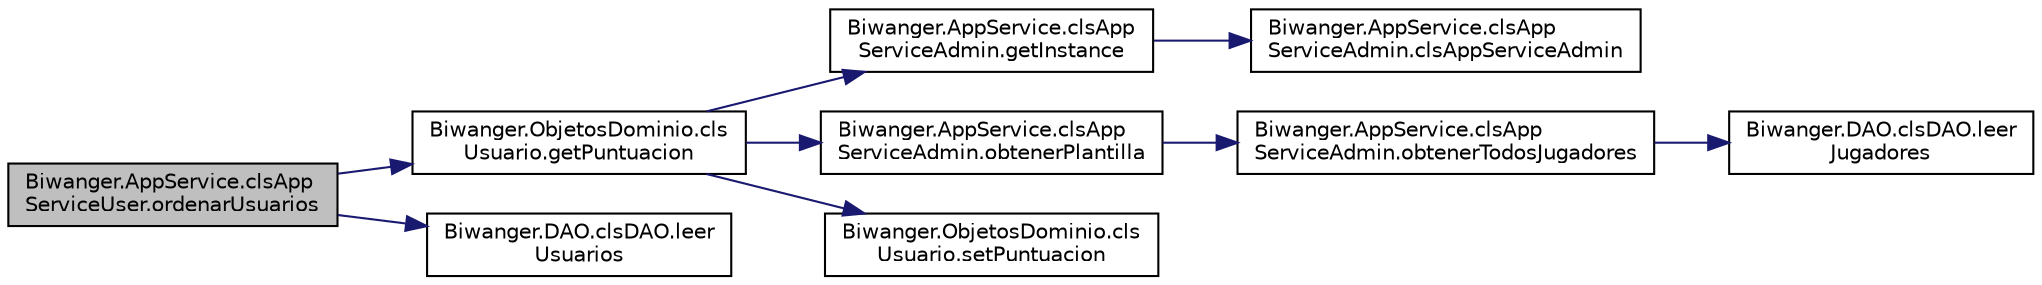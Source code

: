 digraph "Biwanger.AppService.clsAppServiceUser.ordenarUsuarios"
{
 // LATEX_PDF_SIZE
  edge [fontname="Helvetica",fontsize="10",labelfontname="Helvetica",labelfontsize="10"];
  node [fontname="Helvetica",fontsize="10",shape=record];
  rankdir="LR";
  Node1 [label="Biwanger.AppService.clsApp\lServiceUser.ordenarUsuarios",height=0.2,width=0.4,color="black", fillcolor="grey75", style="filled", fontcolor="black",tooltip=" "];
  Node1 -> Node2 [color="midnightblue",fontsize="10",style="solid",fontname="Helvetica"];
  Node2 [label="Biwanger.ObjetosDominio.cls\lUsuario.getPuntuacion",height=0.2,width=0.4,color="black", fillcolor="white", style="filled",URL="$class_biwanger_1_1_objetos_dominio_1_1cls_usuario.html#a8043716fb0488b460818ea29e73410e6",tooltip=" "];
  Node2 -> Node3 [color="midnightblue",fontsize="10",style="solid",fontname="Helvetica"];
  Node3 [label="Biwanger.AppService.clsApp\lServiceAdmin.getInstance",height=0.2,width=0.4,color="black", fillcolor="white", style="filled",URL="$class_biwanger_1_1_app_service_1_1cls_app_service_admin.html#a868f96796d94344e5a4b03e97086b7a1",tooltip=" "];
  Node3 -> Node4 [color="midnightblue",fontsize="10",style="solid",fontname="Helvetica"];
  Node4 [label="Biwanger.AppService.clsApp\lServiceAdmin.clsAppServiceAdmin",height=0.2,width=0.4,color="black", fillcolor="white", style="filled",URL="$class_biwanger_1_1_app_service_1_1cls_app_service_admin.html#a0737e02f68225f27d91758a1b57860b7",tooltip=" "];
  Node2 -> Node5 [color="midnightblue",fontsize="10",style="solid",fontname="Helvetica"];
  Node5 [label="Biwanger.AppService.clsApp\lServiceAdmin.obtenerPlantilla",height=0.2,width=0.4,color="black", fillcolor="white", style="filled",URL="$class_biwanger_1_1_app_service_1_1cls_app_service_admin.html#a7afcdff078b56c311f5f87faf3c085ff",tooltip=" "];
  Node5 -> Node6 [color="midnightblue",fontsize="10",style="solid",fontname="Helvetica"];
  Node6 [label="Biwanger.AppService.clsApp\lServiceAdmin.obtenerTodosJugadores",height=0.2,width=0.4,color="black", fillcolor="white", style="filled",URL="$class_biwanger_1_1_app_service_1_1cls_app_service_admin.html#a27e6abd6e208ab631d047968791b6a12",tooltip=" "];
  Node6 -> Node7 [color="midnightblue",fontsize="10",style="solid",fontname="Helvetica"];
  Node7 [label="Biwanger.DAO.clsDAO.leer\lJugadores",height=0.2,width=0.4,color="black", fillcolor="white", style="filled",URL="$class_biwanger_1_1_d_a_o_1_1cls_d_a_o.html#aee6320d3de60ff15133ac7d8e4b787a0",tooltip=" "];
  Node2 -> Node8 [color="midnightblue",fontsize="10",style="solid",fontname="Helvetica"];
  Node8 [label="Biwanger.ObjetosDominio.cls\lUsuario.setPuntuacion",height=0.2,width=0.4,color="black", fillcolor="white", style="filled",URL="$class_biwanger_1_1_objetos_dominio_1_1cls_usuario.html#afe10a921318df0ae42cd3449c5898bfe",tooltip=" "];
  Node1 -> Node9 [color="midnightblue",fontsize="10",style="solid",fontname="Helvetica"];
  Node9 [label="Biwanger.DAO.clsDAO.leer\lUsuarios",height=0.2,width=0.4,color="black", fillcolor="white", style="filled",URL="$class_biwanger_1_1_d_a_o_1_1cls_d_a_o.html#ac5b5d7f6081c59086f4f9572bf639783",tooltip=" "];
}

